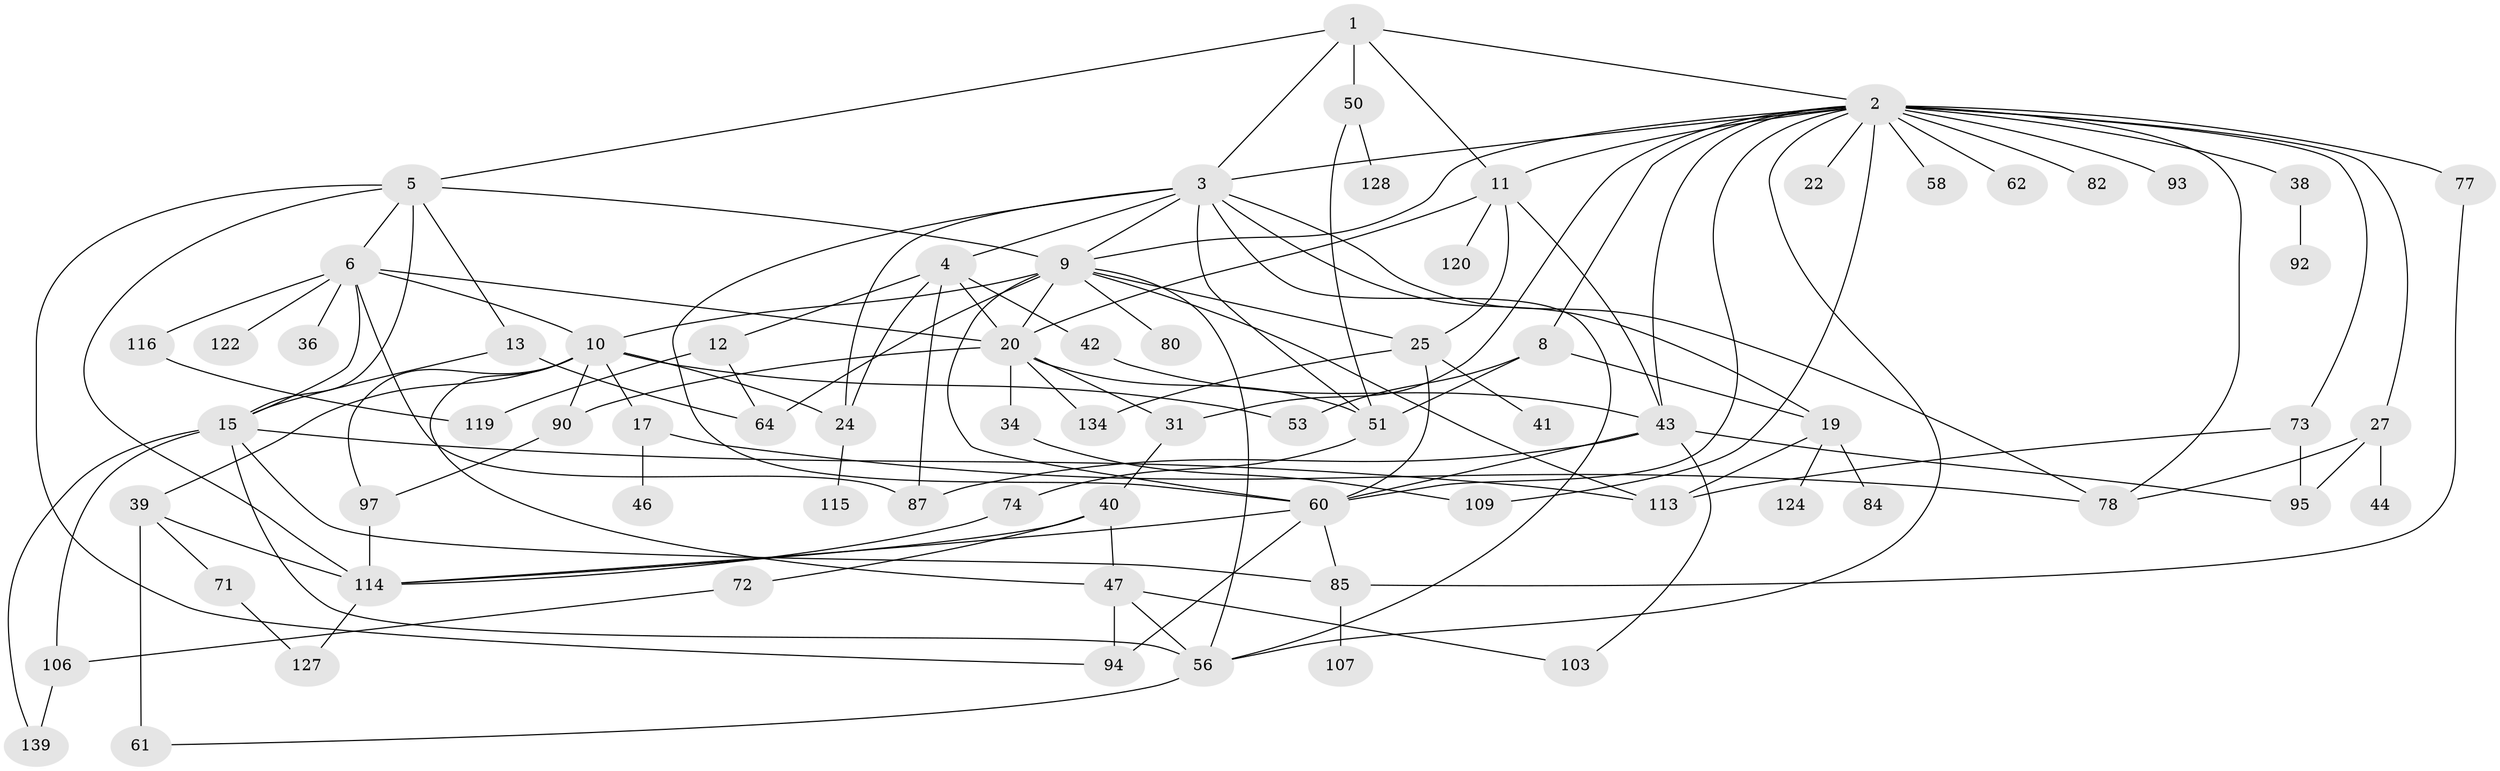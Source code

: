// original degree distribution, {5: 0.08783783783783784, 9: 0.006756756756756757, 6: 0.0472972972972973, 7: 0.013513513513513514, 4: 0.16216216216216217, 2: 0.30405405405405406, 3: 0.20945945945945946, 1: 0.16891891891891891}
// Generated by graph-tools (version 1.1) at 2025/13/03/09/25 04:13:31]
// undirected, 74 vertices, 134 edges
graph export_dot {
graph [start="1"]
  node [color=gray90,style=filled];
  1;
  2 [super="+7+30+18+79"];
  3 [super="+76+118"];
  4;
  5 [super="+135+126"];
  6 [super="+130"];
  8 [super="+83"];
  9 [super="+21+35"];
  10 [super="+86+138+14+33"];
  11 [super="+16"];
  12;
  13;
  15 [super="+52"];
  17 [super="+54"];
  19 [super="+23+111"];
  20 [super="+32"];
  22;
  24 [super="+102"];
  25 [super="+28+29"];
  27;
  31;
  34 [super="+59"];
  36 [super="+81"];
  38 [super="+137"];
  39;
  40;
  41;
  42;
  43 [super="+57"];
  44;
  46;
  47 [super="+108"];
  50 [super="+55"];
  51;
  53 [super="+68"];
  56 [super="+96"];
  58;
  60 [super="+70+67+99"];
  61 [super="+98"];
  62;
  64;
  71;
  72;
  73 [super="+91+148"];
  74;
  77 [super="+112"];
  78 [super="+136"];
  80 [super="+104"];
  82;
  84;
  85 [super="+129"];
  87 [super="+132"];
  90 [super="+143"];
  92;
  93 [super="+141"];
  94;
  95 [super="+121"];
  97;
  103;
  106 [super="+125"];
  107;
  109 [super="+123"];
  113;
  114 [super="+117"];
  115;
  116;
  119;
  120;
  122;
  124;
  127;
  128;
  134;
  139;
  1 -- 2;
  1 -- 3;
  1 -- 5;
  1 -- 11;
  1 -- 50;
  2 -- 22 [weight=2];
  2 -- 27;
  2 -- 78;
  2 -- 58 [weight=2];
  2 -- 8;
  2 -- 93 [weight=3];
  2 -- 38;
  2 -- 77 [weight=2];
  2 -- 31;
  2 -- 11 [weight=2];
  2 -- 73;
  2 -- 43 [weight=2];
  2 -- 109;
  2 -- 82;
  2 -- 62;
  2 -- 3;
  2 -- 60;
  2 -- 56;
  2 -- 9;
  3 -- 4;
  3 -- 24;
  3 -- 51;
  3 -- 78;
  3 -- 19;
  3 -- 60;
  3 -- 56;
  3 -- 9;
  4 -- 12;
  4 -- 20;
  4 -- 24;
  4 -- 42;
  4 -- 87;
  5 -- 6;
  5 -- 9;
  5 -- 13;
  5 -- 15;
  5 -- 114;
  5 -- 94;
  6 -- 10;
  6 -- 36;
  6 -- 116;
  6 -- 122;
  6 -- 87;
  6 -- 15;
  6 -- 20;
  8 -- 19;
  8 -- 51;
  8 -- 53;
  9 -- 80;
  9 -- 64;
  9 -- 10;
  9 -- 113;
  9 -- 56;
  9 -- 60;
  9 -- 25;
  9 -- 20 [weight=2];
  10 -- 24;
  10 -- 17;
  10 -- 90;
  10 -- 39;
  10 -- 97;
  10 -- 53;
  10 -- 47;
  11 -- 20;
  11 -- 120;
  11 -- 25;
  11 -- 43;
  12 -- 119;
  12 -- 64;
  13 -- 15;
  13 -- 64;
  15 -- 113;
  15 -- 85;
  15 -- 56;
  15 -- 106;
  15 -- 139;
  17 -- 46;
  17 -- 78;
  19 -- 124;
  19 -- 84;
  19 -- 113;
  20 -- 31;
  20 -- 34;
  20 -- 134;
  20 -- 51;
  20 -- 90;
  24 -- 115;
  25 -- 60;
  25 -- 41;
  25 -- 134;
  27 -- 44;
  27 -- 95;
  27 -- 78;
  31 -- 40;
  34 -- 109;
  38 -- 92;
  39 -- 61;
  39 -- 71;
  39 -- 114;
  40 -- 47;
  40 -- 72;
  40 -- 114;
  42 -- 43;
  43 -- 103;
  43 -- 87;
  43 -- 60;
  43 -- 95;
  47 -- 103;
  47 -- 94;
  47 -- 56;
  50 -- 128;
  50 -- 51;
  51 -- 74;
  56 -- 61;
  60 -- 94;
  60 -- 85;
  60 -- 114;
  71 -- 127;
  72 -- 106;
  73 -- 113;
  73 -- 95;
  74 -- 114;
  77 -- 85;
  85 -- 107;
  90 -- 97;
  97 -- 114;
  106 -- 139;
  114 -- 127;
  116 -- 119;
}
